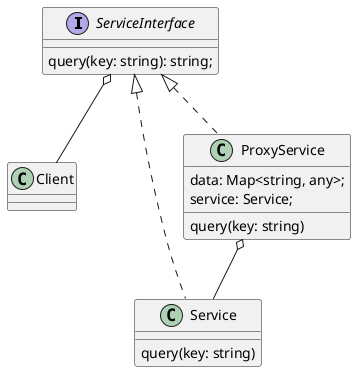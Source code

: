 @startuml Section2
ServiceInterface o--  Client 
interface ServiceInterface {
  query(key: string): string;
}
class Service implements ServiceInterface {
  query(key: string)
}
class ProxyService implements ServiceInterface {
  query(key: string)
  data: Map<string, any>;
  service: Service;
}
ProxyService o-- Service
@enduml